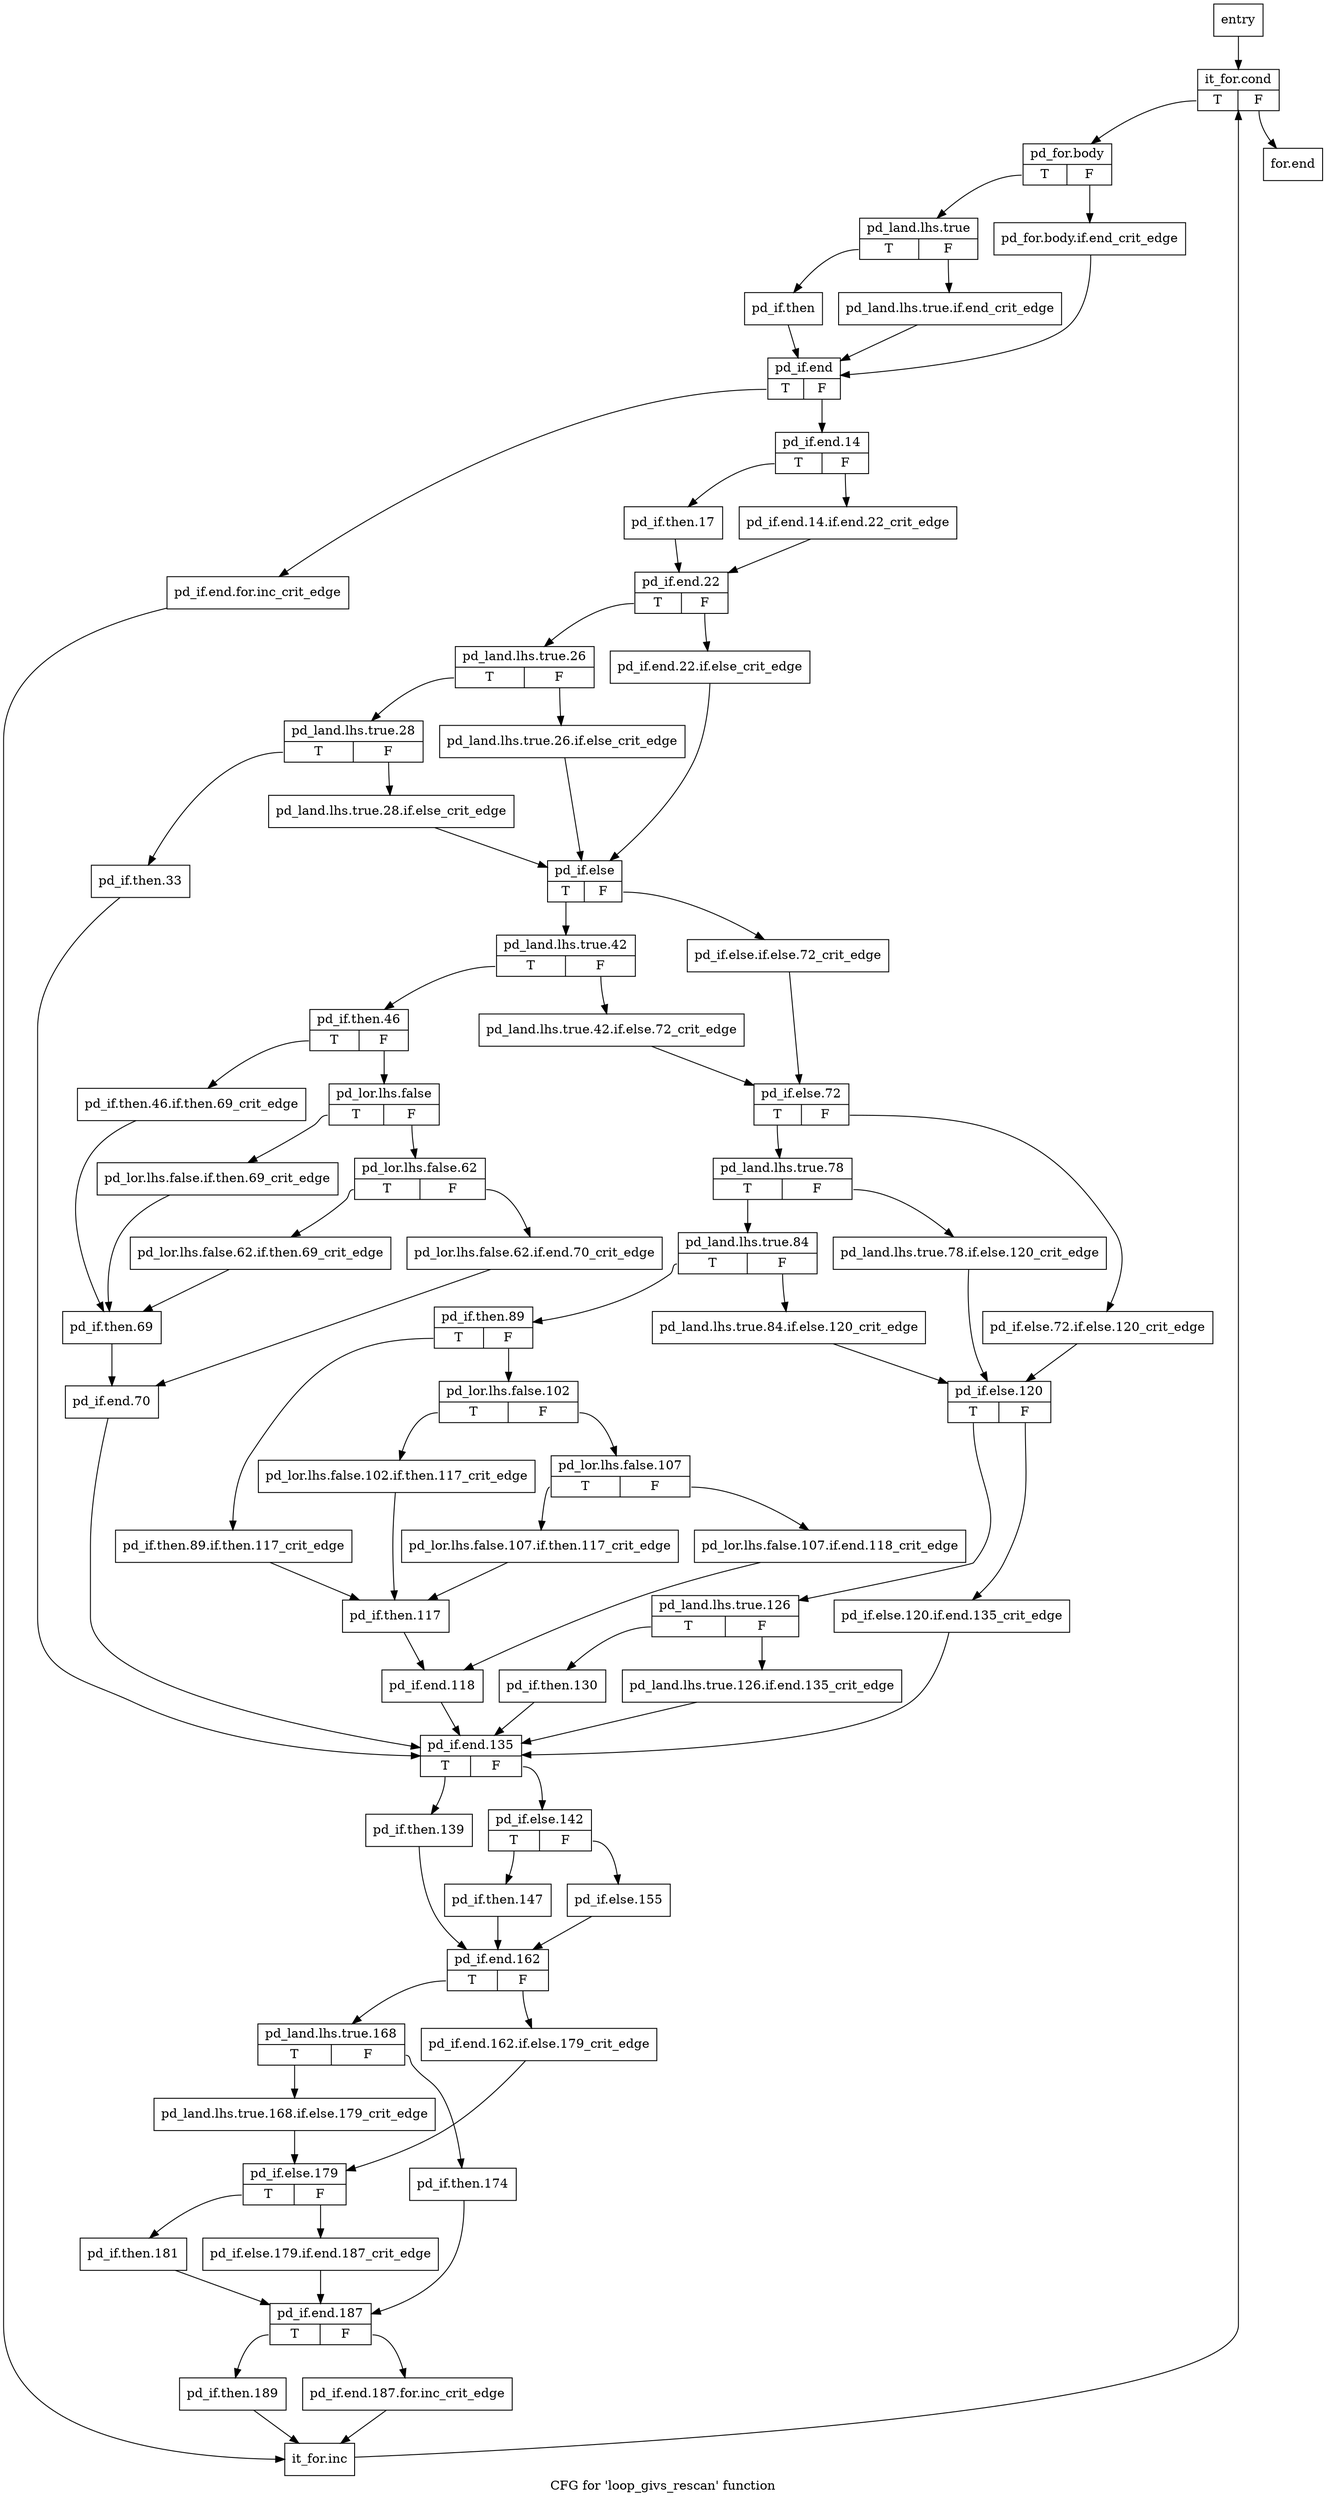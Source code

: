 digraph "CFG for 'loop_givs_rescan' function" {
	label="CFG for 'loop_givs_rescan' function";

	Node0x80e11e0 [shape=record,label="{entry}"];
	Node0x80e11e0 -> Node0x80e1230;
	Node0x80e1230 [shape=record,label="{it_for.cond|{<s0>T|<s1>F}}"];
	Node0x80e1230:s0 -> Node0x80e1280;
	Node0x80e1230:s1 -> Node0x80e3240;
	Node0x80e1280 [shape=record,label="{pd_for.body|{<s0>T|<s1>F}}"];
	Node0x80e1280:s0 -> Node0x80e1320;
	Node0x80e1280:s1 -> Node0x80e12d0;
	Node0x80e12d0 [shape=record,label="{pd_for.body.if.end_crit_edge}"];
	Node0x80e12d0 -> Node0x80e1ee0;
	Node0x80e1320 [shape=record,label="{pd_land.lhs.true|{<s0>T|<s1>F}}"];
	Node0x80e1320:s0 -> Node0x80e1e90;
	Node0x80e1320:s1 -> Node0x80e1370;
	Node0x80e1370 [shape=record,label="{pd_land.lhs.true.if.end_crit_edge}"];
	Node0x80e1370 -> Node0x80e1ee0;
	Node0x80e1e90 [shape=record,label="{pd_if.then}"];
	Node0x80e1e90 -> Node0x80e1ee0;
	Node0x80e1ee0 [shape=record,label="{pd_if.end|{<s0>T|<s1>F}}"];
	Node0x80e1ee0:s0 -> Node0x80e1f30;
	Node0x80e1ee0:s1 -> Node0x80e1f80;
	Node0x80e1f30 [shape=record,label="{pd_if.end.for.inc_crit_edge}"];
	Node0x80e1f30 -> Node0x80e31f0;
	Node0x80e1f80 [shape=record,label="{pd_if.end.14|{<s0>T|<s1>F}}"];
	Node0x80e1f80:s0 -> Node0x80e2020;
	Node0x80e1f80:s1 -> Node0x80e1fd0;
	Node0x80e1fd0 [shape=record,label="{pd_if.end.14.if.end.22_crit_edge}"];
	Node0x80e1fd0 -> Node0x80e2070;
	Node0x80e2020 [shape=record,label="{pd_if.then.17}"];
	Node0x80e2020 -> Node0x80e2070;
	Node0x80e2070 [shape=record,label="{pd_if.end.22|{<s0>T|<s1>F}}"];
	Node0x80e2070:s0 -> Node0x80e2110;
	Node0x80e2070:s1 -> Node0x80e20c0;
	Node0x80e20c0 [shape=record,label="{pd_if.end.22.if.else_crit_edge}"];
	Node0x80e20c0 -> Node0x80e22a0;
	Node0x80e2110 [shape=record,label="{pd_land.lhs.true.26|{<s0>T|<s1>F}}"];
	Node0x80e2110:s0 -> Node0x80e21b0;
	Node0x80e2110:s1 -> Node0x80e2160;
	Node0x80e2160 [shape=record,label="{pd_land.lhs.true.26.if.else_crit_edge}"];
	Node0x80e2160 -> Node0x80e22a0;
	Node0x80e21b0 [shape=record,label="{pd_land.lhs.true.28|{<s0>T|<s1>F}}"];
	Node0x80e21b0:s0 -> Node0x80e2250;
	Node0x80e21b0:s1 -> Node0x80e2200;
	Node0x80e2200 [shape=record,label="{pd_land.lhs.true.28.if.else_crit_edge}"];
	Node0x80e2200 -> Node0x80e22a0;
	Node0x80e2250 [shape=record,label="{pd_if.then.33}"];
	Node0x80e2250 -> Node0x80e2cf0;
	Node0x80e22a0 [shape=record,label="{pd_if.else|{<s0>T|<s1>F}}"];
	Node0x80e22a0:s0 -> Node0x80e2340;
	Node0x80e22a0:s1 -> Node0x80e22f0;
	Node0x80e22f0 [shape=record,label="{pd_if.else.if.else.72_crit_edge}"];
	Node0x80e22f0 -> Node0x80e26b0;
	Node0x80e2340 [shape=record,label="{pd_land.lhs.true.42|{<s0>T|<s1>F}}"];
	Node0x80e2340:s0 -> Node0x80e23e0;
	Node0x80e2340:s1 -> Node0x80e2390;
	Node0x80e2390 [shape=record,label="{pd_land.lhs.true.42.if.else.72_crit_edge}"];
	Node0x80e2390 -> Node0x80e26b0;
	Node0x80e23e0 [shape=record,label="{pd_if.then.46|{<s0>T|<s1>F}}"];
	Node0x80e23e0:s0 -> Node0x80e2430;
	Node0x80e23e0:s1 -> Node0x80e2480;
	Node0x80e2430 [shape=record,label="{pd_if.then.46.if.then.69_crit_edge}"];
	Node0x80e2430 -> Node0x80e2610;
	Node0x80e2480 [shape=record,label="{pd_lor.lhs.false|{<s0>T|<s1>F}}"];
	Node0x80e2480:s0 -> Node0x80e24d0;
	Node0x80e2480:s1 -> Node0x80e2520;
	Node0x80e24d0 [shape=record,label="{pd_lor.lhs.false.if.then.69_crit_edge}"];
	Node0x80e24d0 -> Node0x80e2610;
	Node0x80e2520 [shape=record,label="{pd_lor.lhs.false.62|{<s0>T|<s1>F}}"];
	Node0x80e2520:s0 -> Node0x80e25c0;
	Node0x80e2520:s1 -> Node0x80e2570;
	Node0x80e2570 [shape=record,label="{pd_lor.lhs.false.62.if.end.70_crit_edge}"];
	Node0x80e2570 -> Node0x80e2660;
	Node0x80e25c0 [shape=record,label="{pd_lor.lhs.false.62.if.then.69_crit_edge}"];
	Node0x80e25c0 -> Node0x80e2610;
	Node0x80e2610 [shape=record,label="{pd_if.then.69}"];
	Node0x80e2610 -> Node0x80e2660;
	Node0x80e2660 [shape=record,label="{pd_if.end.70}"];
	Node0x80e2660 -> Node0x80e2cf0;
	Node0x80e26b0 [shape=record,label="{pd_if.else.72|{<s0>T|<s1>F}}"];
	Node0x80e26b0:s0 -> Node0x80e2750;
	Node0x80e26b0:s1 -> Node0x80e2700;
	Node0x80e2700 [shape=record,label="{pd_if.else.72.if.else.120_crit_edge}"];
	Node0x80e2700 -> Node0x80e2b60;
	Node0x80e2750 [shape=record,label="{pd_land.lhs.true.78|{<s0>T|<s1>F}}"];
	Node0x80e2750:s0 -> Node0x80e27f0;
	Node0x80e2750:s1 -> Node0x80e27a0;
	Node0x80e27a0 [shape=record,label="{pd_land.lhs.true.78.if.else.120_crit_edge}"];
	Node0x80e27a0 -> Node0x80e2b60;
	Node0x80e27f0 [shape=record,label="{pd_land.lhs.true.84|{<s0>T|<s1>F}}"];
	Node0x80e27f0:s0 -> Node0x80e2890;
	Node0x80e27f0:s1 -> Node0x80e2840;
	Node0x80e2840 [shape=record,label="{pd_land.lhs.true.84.if.else.120_crit_edge}"];
	Node0x80e2840 -> Node0x80e2b60;
	Node0x80e2890 [shape=record,label="{pd_if.then.89|{<s0>T|<s1>F}}"];
	Node0x80e2890:s0 -> Node0x80e28e0;
	Node0x80e2890:s1 -> Node0x80e2930;
	Node0x80e28e0 [shape=record,label="{pd_if.then.89.if.then.117_crit_edge}"];
	Node0x80e28e0 -> Node0x80e2ac0;
	Node0x80e2930 [shape=record,label="{pd_lor.lhs.false.102|{<s0>T|<s1>F}}"];
	Node0x80e2930:s0 -> Node0x80e2980;
	Node0x80e2930:s1 -> Node0x80e29d0;
	Node0x80e2980 [shape=record,label="{pd_lor.lhs.false.102.if.then.117_crit_edge}"];
	Node0x80e2980 -> Node0x80e2ac0;
	Node0x80e29d0 [shape=record,label="{pd_lor.lhs.false.107|{<s0>T|<s1>F}}"];
	Node0x80e29d0:s0 -> Node0x80e2a70;
	Node0x80e29d0:s1 -> Node0x80e2a20;
	Node0x80e2a20 [shape=record,label="{pd_lor.lhs.false.107.if.end.118_crit_edge}"];
	Node0x80e2a20 -> Node0x80e2b10;
	Node0x80e2a70 [shape=record,label="{pd_lor.lhs.false.107.if.then.117_crit_edge}"];
	Node0x80e2a70 -> Node0x80e2ac0;
	Node0x80e2ac0 [shape=record,label="{pd_if.then.117}"];
	Node0x80e2ac0 -> Node0x80e2b10;
	Node0x80e2b10 [shape=record,label="{pd_if.end.118}"];
	Node0x80e2b10 -> Node0x80e2cf0;
	Node0x80e2b60 [shape=record,label="{pd_if.else.120|{<s0>T|<s1>F}}"];
	Node0x80e2b60:s0 -> Node0x80e2c00;
	Node0x80e2b60:s1 -> Node0x80e2bb0;
	Node0x80e2bb0 [shape=record,label="{pd_if.else.120.if.end.135_crit_edge}"];
	Node0x80e2bb0 -> Node0x80e2cf0;
	Node0x80e2c00 [shape=record,label="{pd_land.lhs.true.126|{<s0>T|<s1>F}}"];
	Node0x80e2c00:s0 -> Node0x80e2ca0;
	Node0x80e2c00:s1 -> Node0x80e2c50;
	Node0x80e2c50 [shape=record,label="{pd_land.lhs.true.126.if.end.135_crit_edge}"];
	Node0x80e2c50 -> Node0x80e2cf0;
	Node0x80e2ca0 [shape=record,label="{pd_if.then.130}"];
	Node0x80e2ca0 -> Node0x80e2cf0;
	Node0x80e2cf0 [shape=record,label="{pd_if.end.135|{<s0>T|<s1>F}}"];
	Node0x80e2cf0:s0 -> Node0x80e2d40;
	Node0x80e2cf0:s1 -> Node0x80e2d90;
	Node0x80e2d40 [shape=record,label="{pd_if.then.139}"];
	Node0x80e2d40 -> Node0x80e2e80;
	Node0x80e2d90 [shape=record,label="{pd_if.else.142|{<s0>T|<s1>F}}"];
	Node0x80e2d90:s0 -> Node0x80e2de0;
	Node0x80e2d90:s1 -> Node0x80e2e30;
	Node0x80e2de0 [shape=record,label="{pd_if.then.147}"];
	Node0x80e2de0 -> Node0x80e2e80;
	Node0x80e2e30 [shape=record,label="{pd_if.else.155}"];
	Node0x80e2e30 -> Node0x80e2e80;
	Node0x80e2e80 [shape=record,label="{pd_if.end.162|{<s0>T|<s1>F}}"];
	Node0x80e2e80:s0 -> Node0x80e2f20;
	Node0x80e2e80:s1 -> Node0x80e2ed0;
	Node0x80e2ed0 [shape=record,label="{pd_if.end.162.if.else.179_crit_edge}"];
	Node0x80e2ed0 -> Node0x80e3010;
	Node0x80e2f20 [shape=record,label="{pd_land.lhs.true.168|{<s0>T|<s1>F}}"];
	Node0x80e2f20:s0 -> Node0x80e2f70;
	Node0x80e2f20:s1 -> Node0x80e2fc0;
	Node0x80e2f70 [shape=record,label="{pd_land.lhs.true.168.if.else.179_crit_edge}"];
	Node0x80e2f70 -> Node0x80e3010;
	Node0x80e2fc0 [shape=record,label="{pd_if.then.174}"];
	Node0x80e2fc0 -> Node0x80e3100;
	Node0x80e3010 [shape=record,label="{pd_if.else.179|{<s0>T|<s1>F}}"];
	Node0x80e3010:s0 -> Node0x80e30b0;
	Node0x80e3010:s1 -> Node0x80e3060;
	Node0x80e3060 [shape=record,label="{pd_if.else.179.if.end.187_crit_edge}"];
	Node0x80e3060 -> Node0x80e3100;
	Node0x80e30b0 [shape=record,label="{pd_if.then.181}"];
	Node0x80e30b0 -> Node0x80e3100;
	Node0x80e3100 [shape=record,label="{pd_if.end.187|{<s0>T|<s1>F}}"];
	Node0x80e3100:s0 -> Node0x80e31a0;
	Node0x80e3100:s1 -> Node0x80e3150;
	Node0x80e3150 [shape=record,label="{pd_if.end.187.for.inc_crit_edge}"];
	Node0x80e3150 -> Node0x80e31f0;
	Node0x80e31a0 [shape=record,label="{pd_if.then.189}"];
	Node0x80e31a0 -> Node0x80e31f0;
	Node0x80e31f0 [shape=record,label="{it_for.inc}"];
	Node0x80e31f0 -> Node0x80e1230;
	Node0x80e3240 [shape=record,label="{for.end}"];
}
